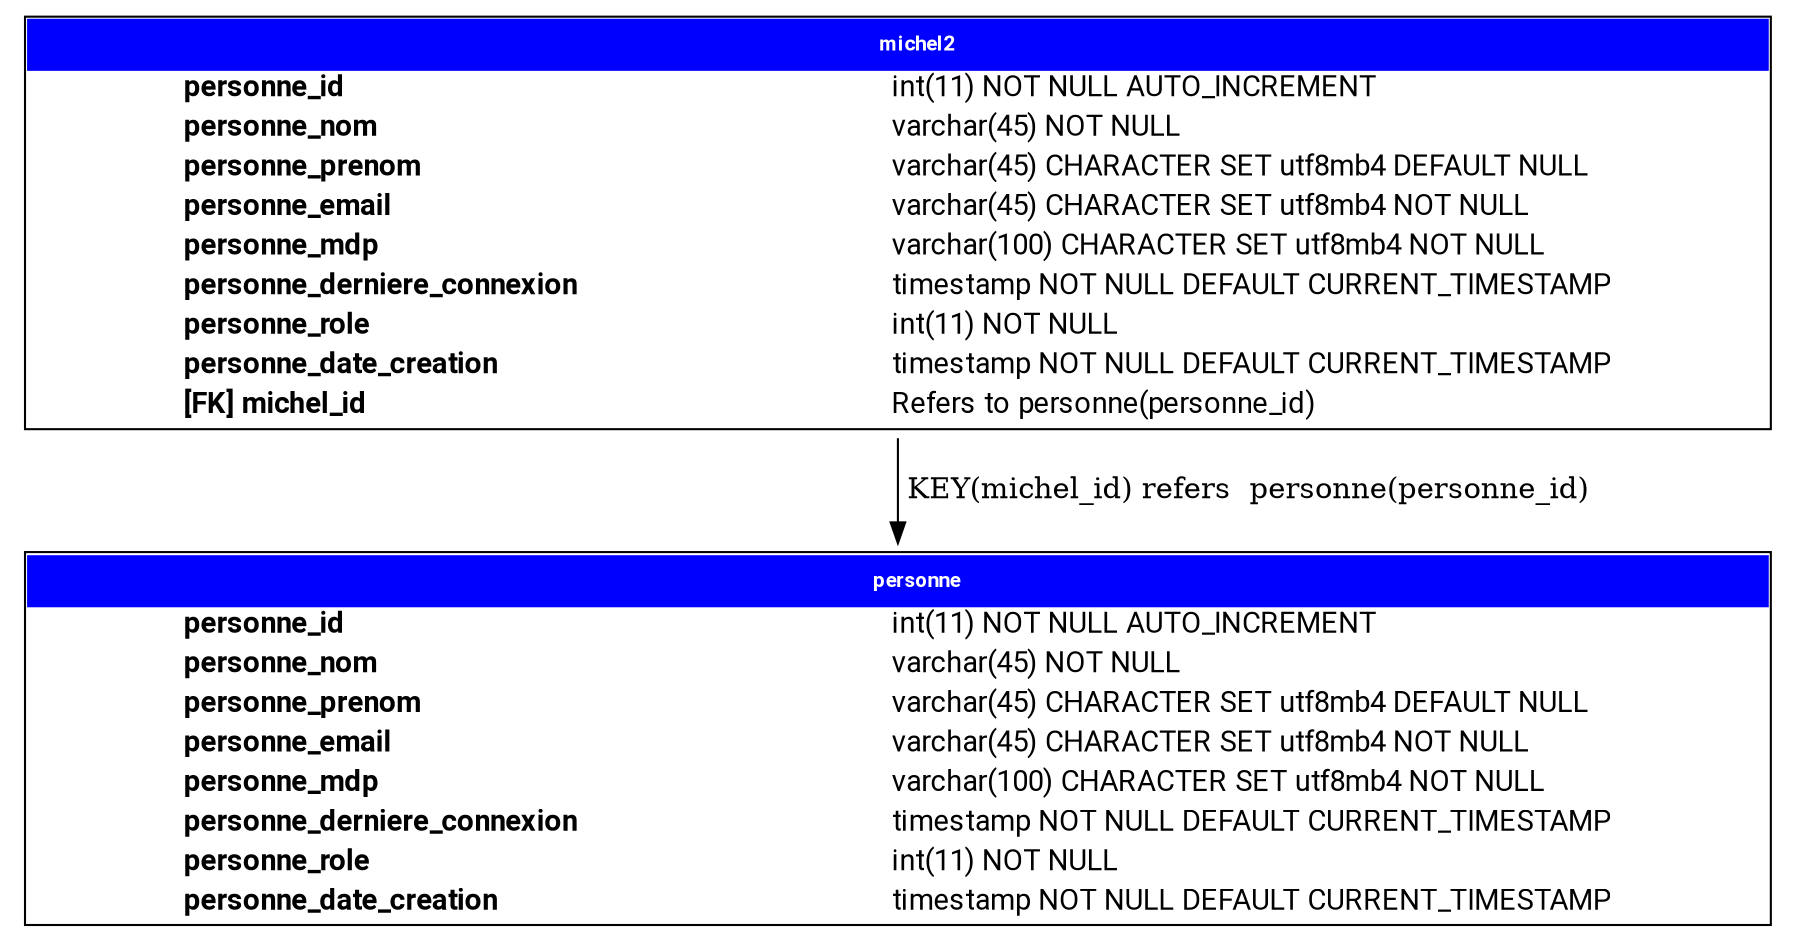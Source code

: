 digraph hello {

    node [

        shape = "plaintext"

    ]
personne [label=<
    <TABLE BGCOLOR="white" BORDER="1" CELLBORDER="0" CELLSPACING="0">
    <TR><TD COLSPAN="2" CELLPADDING="5" ALIGN="CENTER" BGCOLOR="blue">
    <FONT FACE="Roboto" COLOR="white" POINT-SIZE="10"><B>
    personne
    </B></FONT></TD></TR>
<TR><TD ALIGN="LEFT" BORDER="0">
                <FONT FACE="Roboto"><B>personne_id</B></FONT>
                </TD><TD ALIGN="LEFT">
                <FONT FACE="Roboto">int(11) NOT NULL AUTO_INCREMENT</FONT>
                </TD></TR>
<TR><TD ALIGN="LEFT" BORDER="0">
                <FONT FACE="Roboto"><B>personne_nom</B></FONT>
                </TD><TD ALIGN="LEFT">
                <FONT FACE="Roboto">varchar(45) NOT NULL</FONT>
                </TD></TR>
<TR><TD ALIGN="LEFT" BORDER="0">
                <FONT FACE="Roboto"><B>personne_prenom</B></FONT>
                </TD><TD ALIGN="LEFT">
                <FONT FACE="Roboto">varchar(45) CHARACTER SET utf8mb4 DEFAULT NULL</FONT>
                </TD></TR>
<TR><TD ALIGN="LEFT" BORDER="0">
                <FONT FACE="Roboto"><B>personne_email</B></FONT>
                </TD><TD ALIGN="LEFT">
                <FONT FACE="Roboto">varchar(45) CHARACTER SET utf8mb4 NOT NULL</FONT>
                </TD></TR>
<TR><TD ALIGN="LEFT" BORDER="0">
                <FONT FACE="Roboto"><B>personne_mdp</B></FONT>
                </TD><TD ALIGN="LEFT">
                <FONT FACE="Roboto">varchar(100) CHARACTER SET utf8mb4 NOT NULL</FONT>
                </TD></TR>
<TR><TD ALIGN="LEFT" BORDER="0">
                <FONT FACE="Roboto"><B>personne_derniere_connexion</B></FONT>
                </TD><TD ALIGN="LEFT">
                <FONT FACE="Roboto">timestamp NOT NULL DEFAULT CURRENT_TIMESTAMP</FONT>
                </TD></TR>
<TR><TD ALIGN="LEFT" BORDER="0">
                <FONT FACE="Roboto"><B>personne_role</B></FONT>
                </TD><TD ALIGN="LEFT">
                <FONT FACE="Roboto">int(11) NOT NULL</FONT>
                </TD></TR>
<TR><TD ALIGN="LEFT" BORDER="0">
                <FONT FACE="Roboto"><B>personne_date_creation</B></FONT>
                </TD><TD ALIGN="LEFT">
                <FONT FACE="Roboto">timestamp NOT NULL DEFAULT CURRENT_TIMESTAMP</FONT>
                </TD></TR>


</TABLE> >]
michel2 [label=<
    <TABLE BGCOLOR="white" BORDER="1" CELLBORDER="0" CELLSPACING="0">
    <TR><TD COLSPAN="2" CELLPADDING="5" ALIGN="CENTER" BGCOLOR="blue">
    <FONT FACE="Roboto" COLOR="white" POINT-SIZE="10"><B>
    michel2
    </B></FONT></TD></TR>
<TR><TD ALIGN="LEFT" BORDER="0">
                <FONT FACE="Roboto"><B>personne_id</B></FONT>
                </TD><TD ALIGN="LEFT">
                <FONT FACE="Roboto">int(11) NOT NULL AUTO_INCREMENT</FONT>
                </TD></TR>
<TR><TD ALIGN="LEFT" BORDER="0">
                <FONT FACE="Roboto"><B>personne_nom</B></FONT>
                </TD><TD ALIGN="LEFT">
                <FONT FACE="Roboto">varchar(45) NOT NULL</FONT>
                </TD></TR>
<TR><TD ALIGN="LEFT" BORDER="0">
                <FONT FACE="Roboto"><B>personne_prenom</B></FONT>
                </TD><TD ALIGN="LEFT">
                <FONT FACE="Roboto">varchar(45) CHARACTER SET utf8mb4 DEFAULT NULL</FONT>
                </TD></TR>
<TR><TD ALIGN="LEFT" BORDER="0">
                <FONT FACE="Roboto"><B>personne_email</B></FONT>
                </TD><TD ALIGN="LEFT">
                <FONT FACE="Roboto">varchar(45) CHARACTER SET utf8mb4 NOT NULL</FONT>
                </TD></TR>
<TR><TD ALIGN="LEFT" BORDER="0">
                <FONT FACE="Roboto"><B>personne_mdp</B></FONT>
                </TD><TD ALIGN="LEFT">
                <FONT FACE="Roboto">varchar(100) CHARACTER SET utf8mb4 NOT NULL</FONT>
                </TD></TR>
<TR><TD ALIGN="LEFT" BORDER="0">
                <FONT FACE="Roboto"><B>personne_derniere_connexion</B></FONT>
                </TD><TD ALIGN="LEFT">
                <FONT FACE="Roboto">timestamp NOT NULL DEFAULT CURRENT_TIMESTAMP</FONT>
                </TD></TR>
<TR><TD ALIGN="LEFT" BORDER="0">
                <FONT FACE="Roboto"><B>personne_role</B></FONT>
                </TD><TD ALIGN="LEFT">
                <FONT FACE="Roboto">int(11) NOT NULL</FONT>
                </TD></TR>
<TR><TD ALIGN="LEFT" BORDER="0">
                <FONT FACE="Roboto"><B>personne_date_creation</B></FONT>
                </TD><TD ALIGN="LEFT">
                <FONT FACE="Roboto">timestamp NOT NULL DEFAULT CURRENT_TIMESTAMP</FONT>
                </TD></TR>


<TR><TD ALIGN="LEFT" BORDER="0">
                <FONT FACE="Roboto"><B>[FK] michel_id</B></FONT>
                </TD><TD ALIGN="LEFT">
                <FONT FACE="Roboto">Refers to personne(personne_id)</FONT>
                </TD></TR>
</TABLE> >]



















michel2 ->  personne [label=" KEY(michel_id) refers  personne(personne_id)"]
}